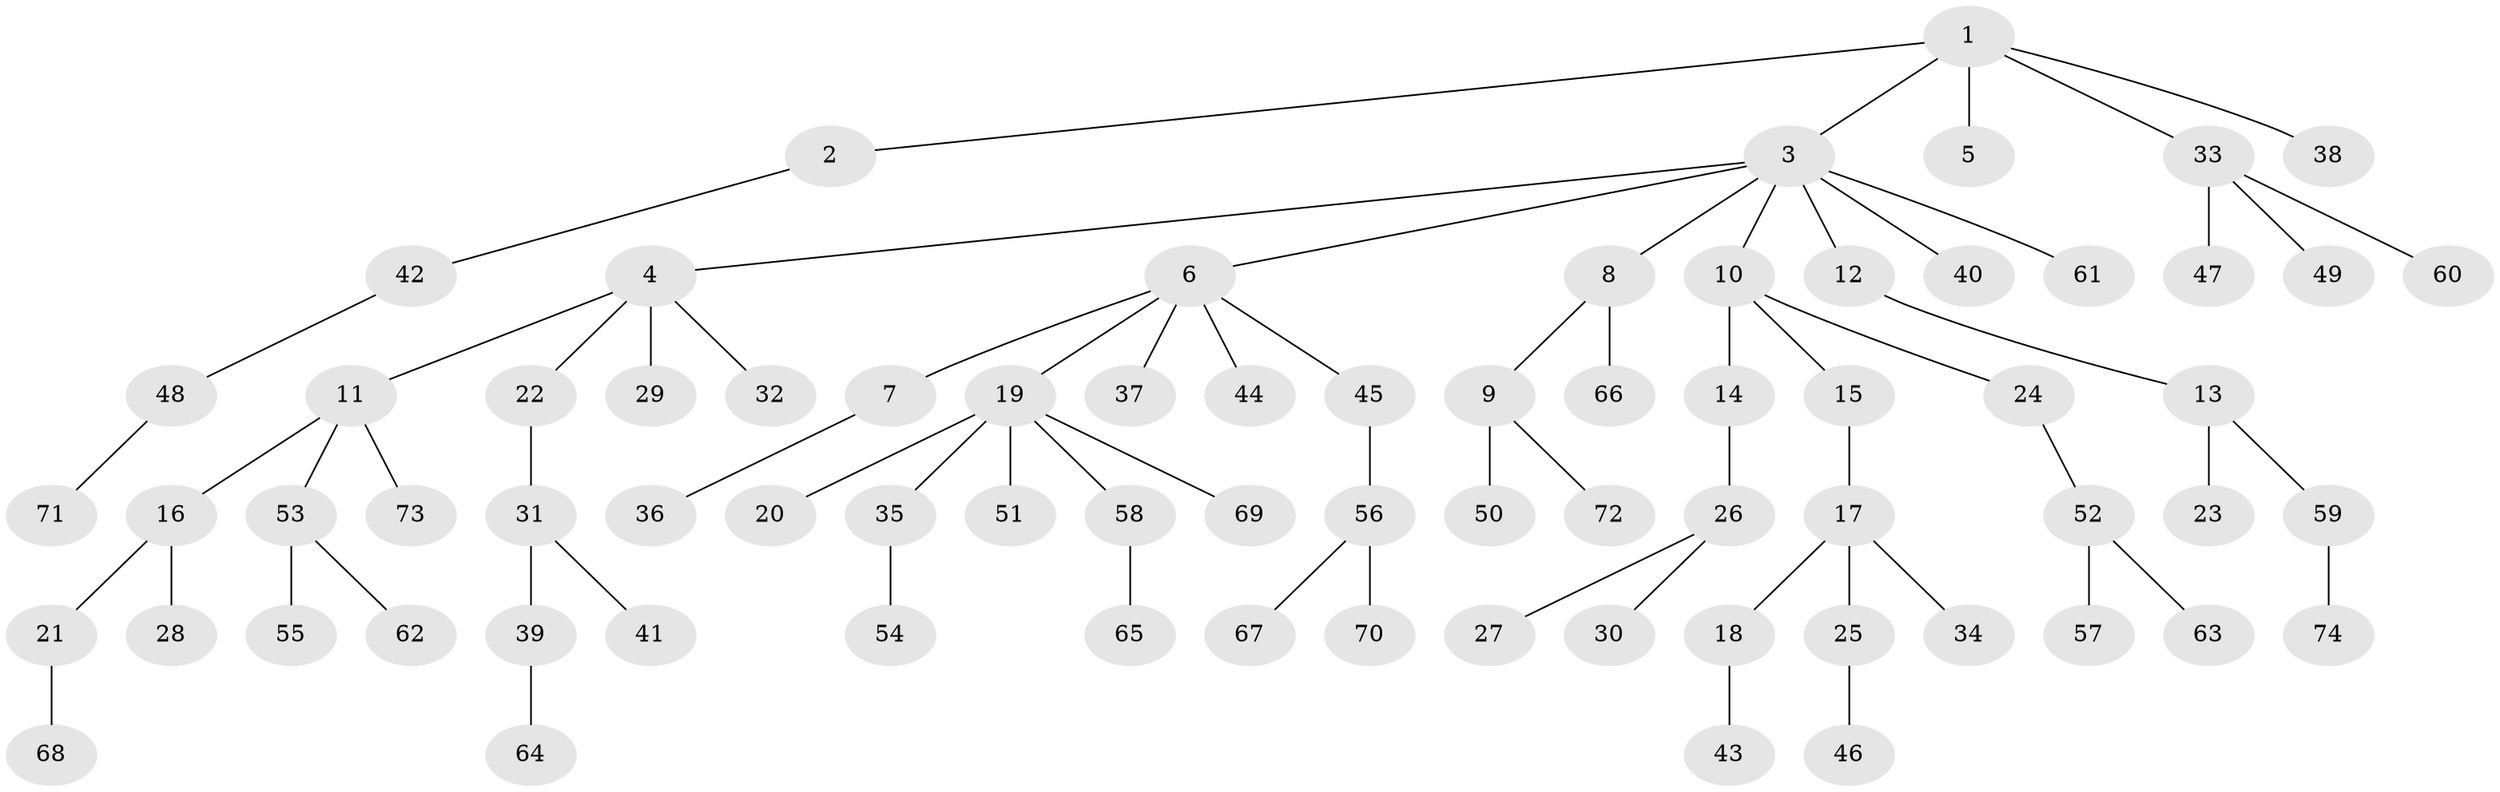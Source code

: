// coarse degree distribution, {4: 0.07407407407407407, 2: 0.18518518518518517, 12: 0.018518518518518517, 1: 0.5740740740740741, 3: 0.12962962962962962, 6: 0.018518518518518517}
// Generated by graph-tools (version 1.1) at 2025/42/03/06/25 10:42:06]
// undirected, 74 vertices, 73 edges
graph export_dot {
graph [start="1"]
  node [color=gray90,style=filled];
  1;
  2;
  3;
  4;
  5;
  6;
  7;
  8;
  9;
  10;
  11;
  12;
  13;
  14;
  15;
  16;
  17;
  18;
  19;
  20;
  21;
  22;
  23;
  24;
  25;
  26;
  27;
  28;
  29;
  30;
  31;
  32;
  33;
  34;
  35;
  36;
  37;
  38;
  39;
  40;
  41;
  42;
  43;
  44;
  45;
  46;
  47;
  48;
  49;
  50;
  51;
  52;
  53;
  54;
  55;
  56;
  57;
  58;
  59;
  60;
  61;
  62;
  63;
  64;
  65;
  66;
  67;
  68;
  69;
  70;
  71;
  72;
  73;
  74;
  1 -- 2;
  1 -- 3;
  1 -- 5;
  1 -- 33;
  1 -- 38;
  2 -- 42;
  3 -- 4;
  3 -- 6;
  3 -- 8;
  3 -- 10;
  3 -- 12;
  3 -- 40;
  3 -- 61;
  4 -- 11;
  4 -- 22;
  4 -- 29;
  4 -- 32;
  6 -- 7;
  6 -- 19;
  6 -- 37;
  6 -- 44;
  6 -- 45;
  7 -- 36;
  8 -- 9;
  8 -- 66;
  9 -- 50;
  9 -- 72;
  10 -- 14;
  10 -- 15;
  10 -- 24;
  11 -- 16;
  11 -- 53;
  11 -- 73;
  12 -- 13;
  13 -- 23;
  13 -- 59;
  14 -- 26;
  15 -- 17;
  16 -- 21;
  16 -- 28;
  17 -- 18;
  17 -- 25;
  17 -- 34;
  18 -- 43;
  19 -- 20;
  19 -- 35;
  19 -- 51;
  19 -- 58;
  19 -- 69;
  21 -- 68;
  22 -- 31;
  24 -- 52;
  25 -- 46;
  26 -- 27;
  26 -- 30;
  31 -- 39;
  31 -- 41;
  33 -- 47;
  33 -- 49;
  33 -- 60;
  35 -- 54;
  39 -- 64;
  42 -- 48;
  45 -- 56;
  48 -- 71;
  52 -- 57;
  52 -- 63;
  53 -- 55;
  53 -- 62;
  56 -- 67;
  56 -- 70;
  58 -- 65;
  59 -- 74;
}
